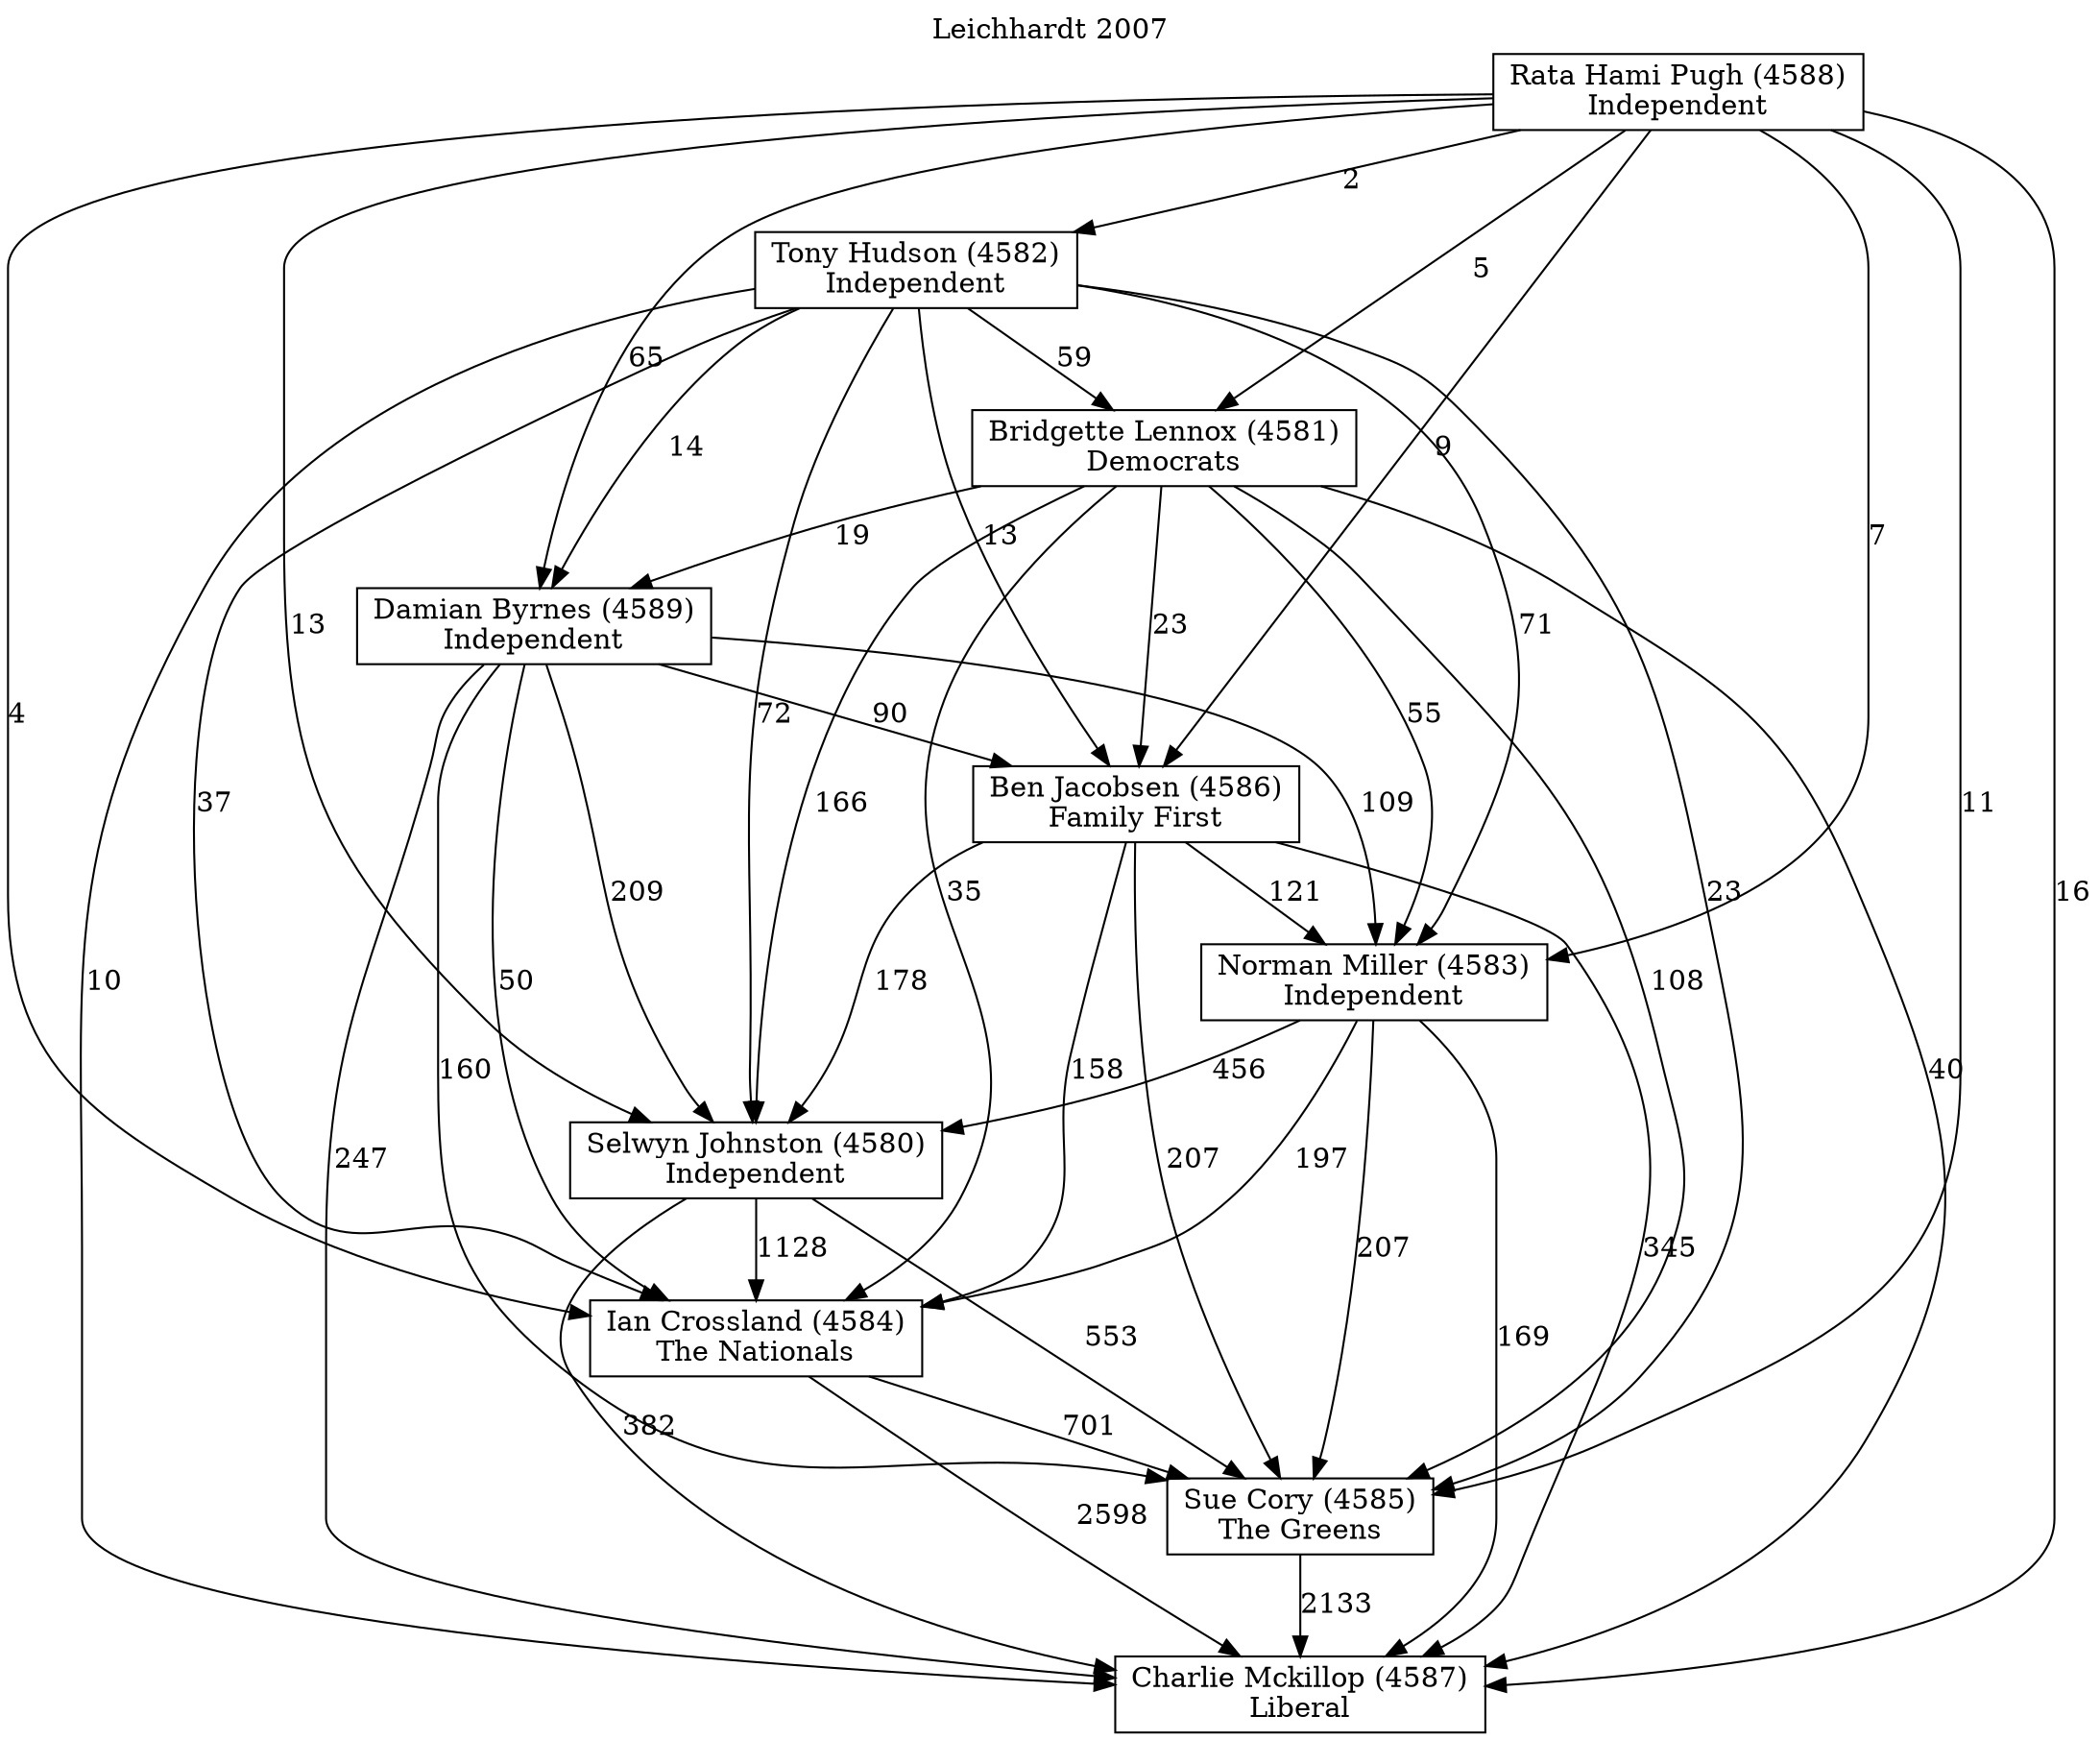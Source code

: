 // House preference flow
digraph "Charlie Mckillop (4587)_Leichhardt_2007" {
	graph [label="Leichhardt 2007" labelloc=t mclimit=10]
	node [shape=box]
	"Charlie Mckillop (4587)" [label="Charlie Mckillop (4587)
Liberal"]
	"Sue Cory (4585)" [label="Sue Cory (4585)
The Greens"]
	"Ian Crossland (4584)" [label="Ian Crossland (4584)
The Nationals"]
	"Selwyn Johnston (4580)" [label="Selwyn Johnston (4580)
Independent"]
	"Norman Miller (4583)" [label="Norman Miller (4583)
Independent"]
	"Ben Jacobsen (4586)" [label="Ben Jacobsen (4586)
Family First"]
	"Damian Byrnes (4589)" [label="Damian Byrnes (4589)
Independent"]
	"Bridgette Lennox (4581)" [label="Bridgette Lennox (4581)
Democrats"]
	"Tony Hudson (4582)" [label="Tony Hudson (4582)
Independent"]
	"Rata Hami Pugh (4588)" [label="Rata Hami Pugh (4588)
Independent"]
	"Sue Cory (4585)" -> "Charlie Mckillop (4587)" [label=2133]
	"Ian Crossland (4584)" -> "Sue Cory (4585)" [label=701]
	"Selwyn Johnston (4580)" -> "Ian Crossland (4584)" [label=1128]
	"Norman Miller (4583)" -> "Selwyn Johnston (4580)" [label=456]
	"Ben Jacobsen (4586)" -> "Norman Miller (4583)" [label=121]
	"Damian Byrnes (4589)" -> "Ben Jacobsen (4586)" [label=90]
	"Bridgette Lennox (4581)" -> "Damian Byrnes (4589)" [label=19]
	"Tony Hudson (4582)" -> "Bridgette Lennox (4581)" [label=59]
	"Rata Hami Pugh (4588)" -> "Tony Hudson (4582)" [label=2]
	"Ian Crossland (4584)" -> "Charlie Mckillop (4587)" [label=2598]
	"Selwyn Johnston (4580)" -> "Charlie Mckillop (4587)" [label=382]
	"Norman Miller (4583)" -> "Charlie Mckillop (4587)" [label=169]
	"Ben Jacobsen (4586)" -> "Charlie Mckillop (4587)" [label=345]
	"Damian Byrnes (4589)" -> "Charlie Mckillop (4587)" [label=247]
	"Bridgette Lennox (4581)" -> "Charlie Mckillop (4587)" [label=40]
	"Tony Hudson (4582)" -> "Charlie Mckillop (4587)" [label=10]
	"Rata Hami Pugh (4588)" -> "Charlie Mckillop (4587)" [label=16]
	"Rata Hami Pugh (4588)" -> "Bridgette Lennox (4581)" [label=5]
	"Tony Hudson (4582)" -> "Damian Byrnes (4589)" [label=14]
	"Rata Hami Pugh (4588)" -> "Damian Byrnes (4589)" [label=65]
	"Bridgette Lennox (4581)" -> "Ben Jacobsen (4586)" [label=23]
	"Tony Hudson (4582)" -> "Ben Jacobsen (4586)" [label=13]
	"Rata Hami Pugh (4588)" -> "Ben Jacobsen (4586)" [label=9]
	"Damian Byrnes (4589)" -> "Norman Miller (4583)" [label=109]
	"Bridgette Lennox (4581)" -> "Norman Miller (4583)" [label=55]
	"Tony Hudson (4582)" -> "Norman Miller (4583)" [label=71]
	"Rata Hami Pugh (4588)" -> "Norman Miller (4583)" [label=7]
	"Ben Jacobsen (4586)" -> "Selwyn Johnston (4580)" [label=178]
	"Damian Byrnes (4589)" -> "Selwyn Johnston (4580)" [label=209]
	"Bridgette Lennox (4581)" -> "Selwyn Johnston (4580)" [label=166]
	"Tony Hudson (4582)" -> "Selwyn Johnston (4580)" [label=72]
	"Rata Hami Pugh (4588)" -> "Selwyn Johnston (4580)" [label=13]
	"Norman Miller (4583)" -> "Ian Crossland (4584)" [label=197]
	"Ben Jacobsen (4586)" -> "Ian Crossland (4584)" [label=158]
	"Damian Byrnes (4589)" -> "Ian Crossland (4584)" [label=50]
	"Bridgette Lennox (4581)" -> "Ian Crossland (4584)" [label=35]
	"Tony Hudson (4582)" -> "Ian Crossland (4584)" [label=37]
	"Rata Hami Pugh (4588)" -> "Ian Crossland (4584)" [label=4]
	"Selwyn Johnston (4580)" -> "Sue Cory (4585)" [label=553]
	"Norman Miller (4583)" -> "Sue Cory (4585)" [label=207]
	"Ben Jacobsen (4586)" -> "Sue Cory (4585)" [label=207]
	"Damian Byrnes (4589)" -> "Sue Cory (4585)" [label=160]
	"Bridgette Lennox (4581)" -> "Sue Cory (4585)" [label=108]
	"Tony Hudson (4582)" -> "Sue Cory (4585)" [label=23]
	"Rata Hami Pugh (4588)" -> "Sue Cory (4585)" [label=11]
}
